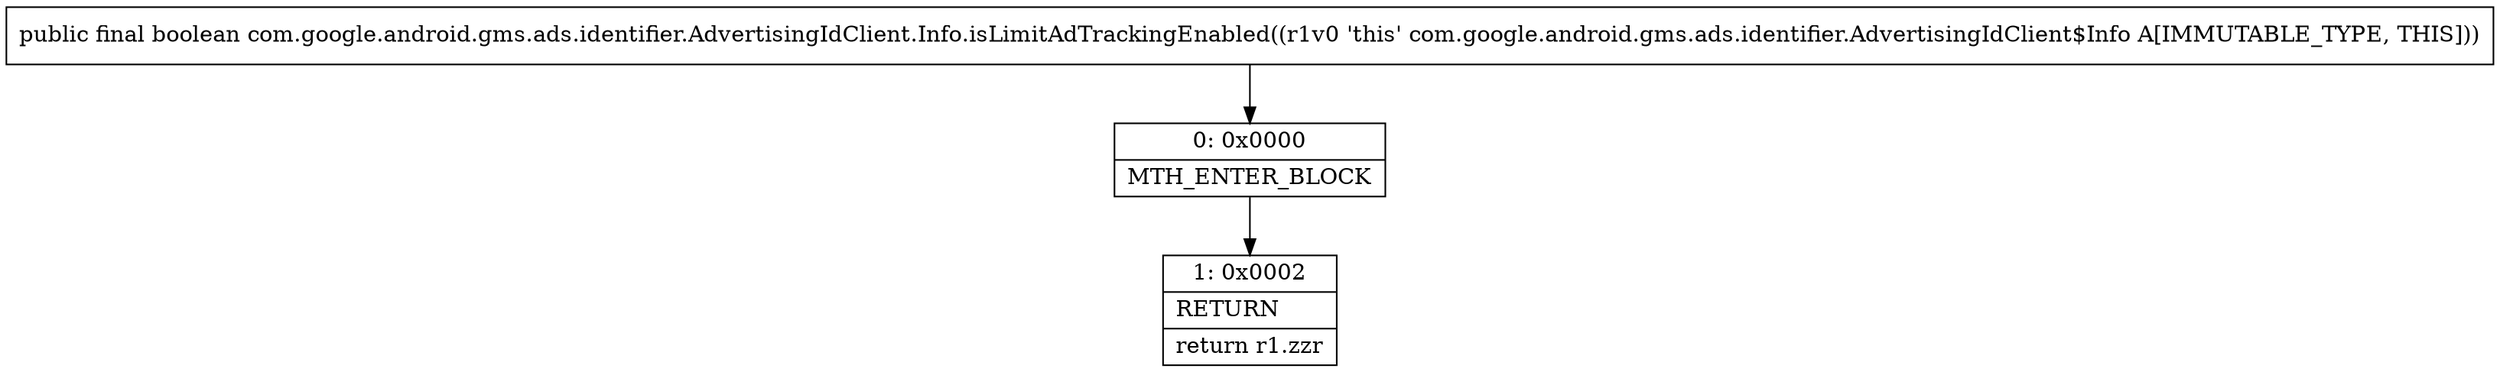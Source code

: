 digraph "CFG forcom.google.android.gms.ads.identifier.AdvertisingIdClient.Info.isLimitAdTrackingEnabled()Z" {
Node_0 [shape=record,label="{0\:\ 0x0000|MTH_ENTER_BLOCK\l}"];
Node_1 [shape=record,label="{1\:\ 0x0002|RETURN\l|return r1.zzr\l}"];
MethodNode[shape=record,label="{public final boolean com.google.android.gms.ads.identifier.AdvertisingIdClient.Info.isLimitAdTrackingEnabled((r1v0 'this' com.google.android.gms.ads.identifier.AdvertisingIdClient$Info A[IMMUTABLE_TYPE, THIS])) }"];
MethodNode -> Node_0;
Node_0 -> Node_1;
}

